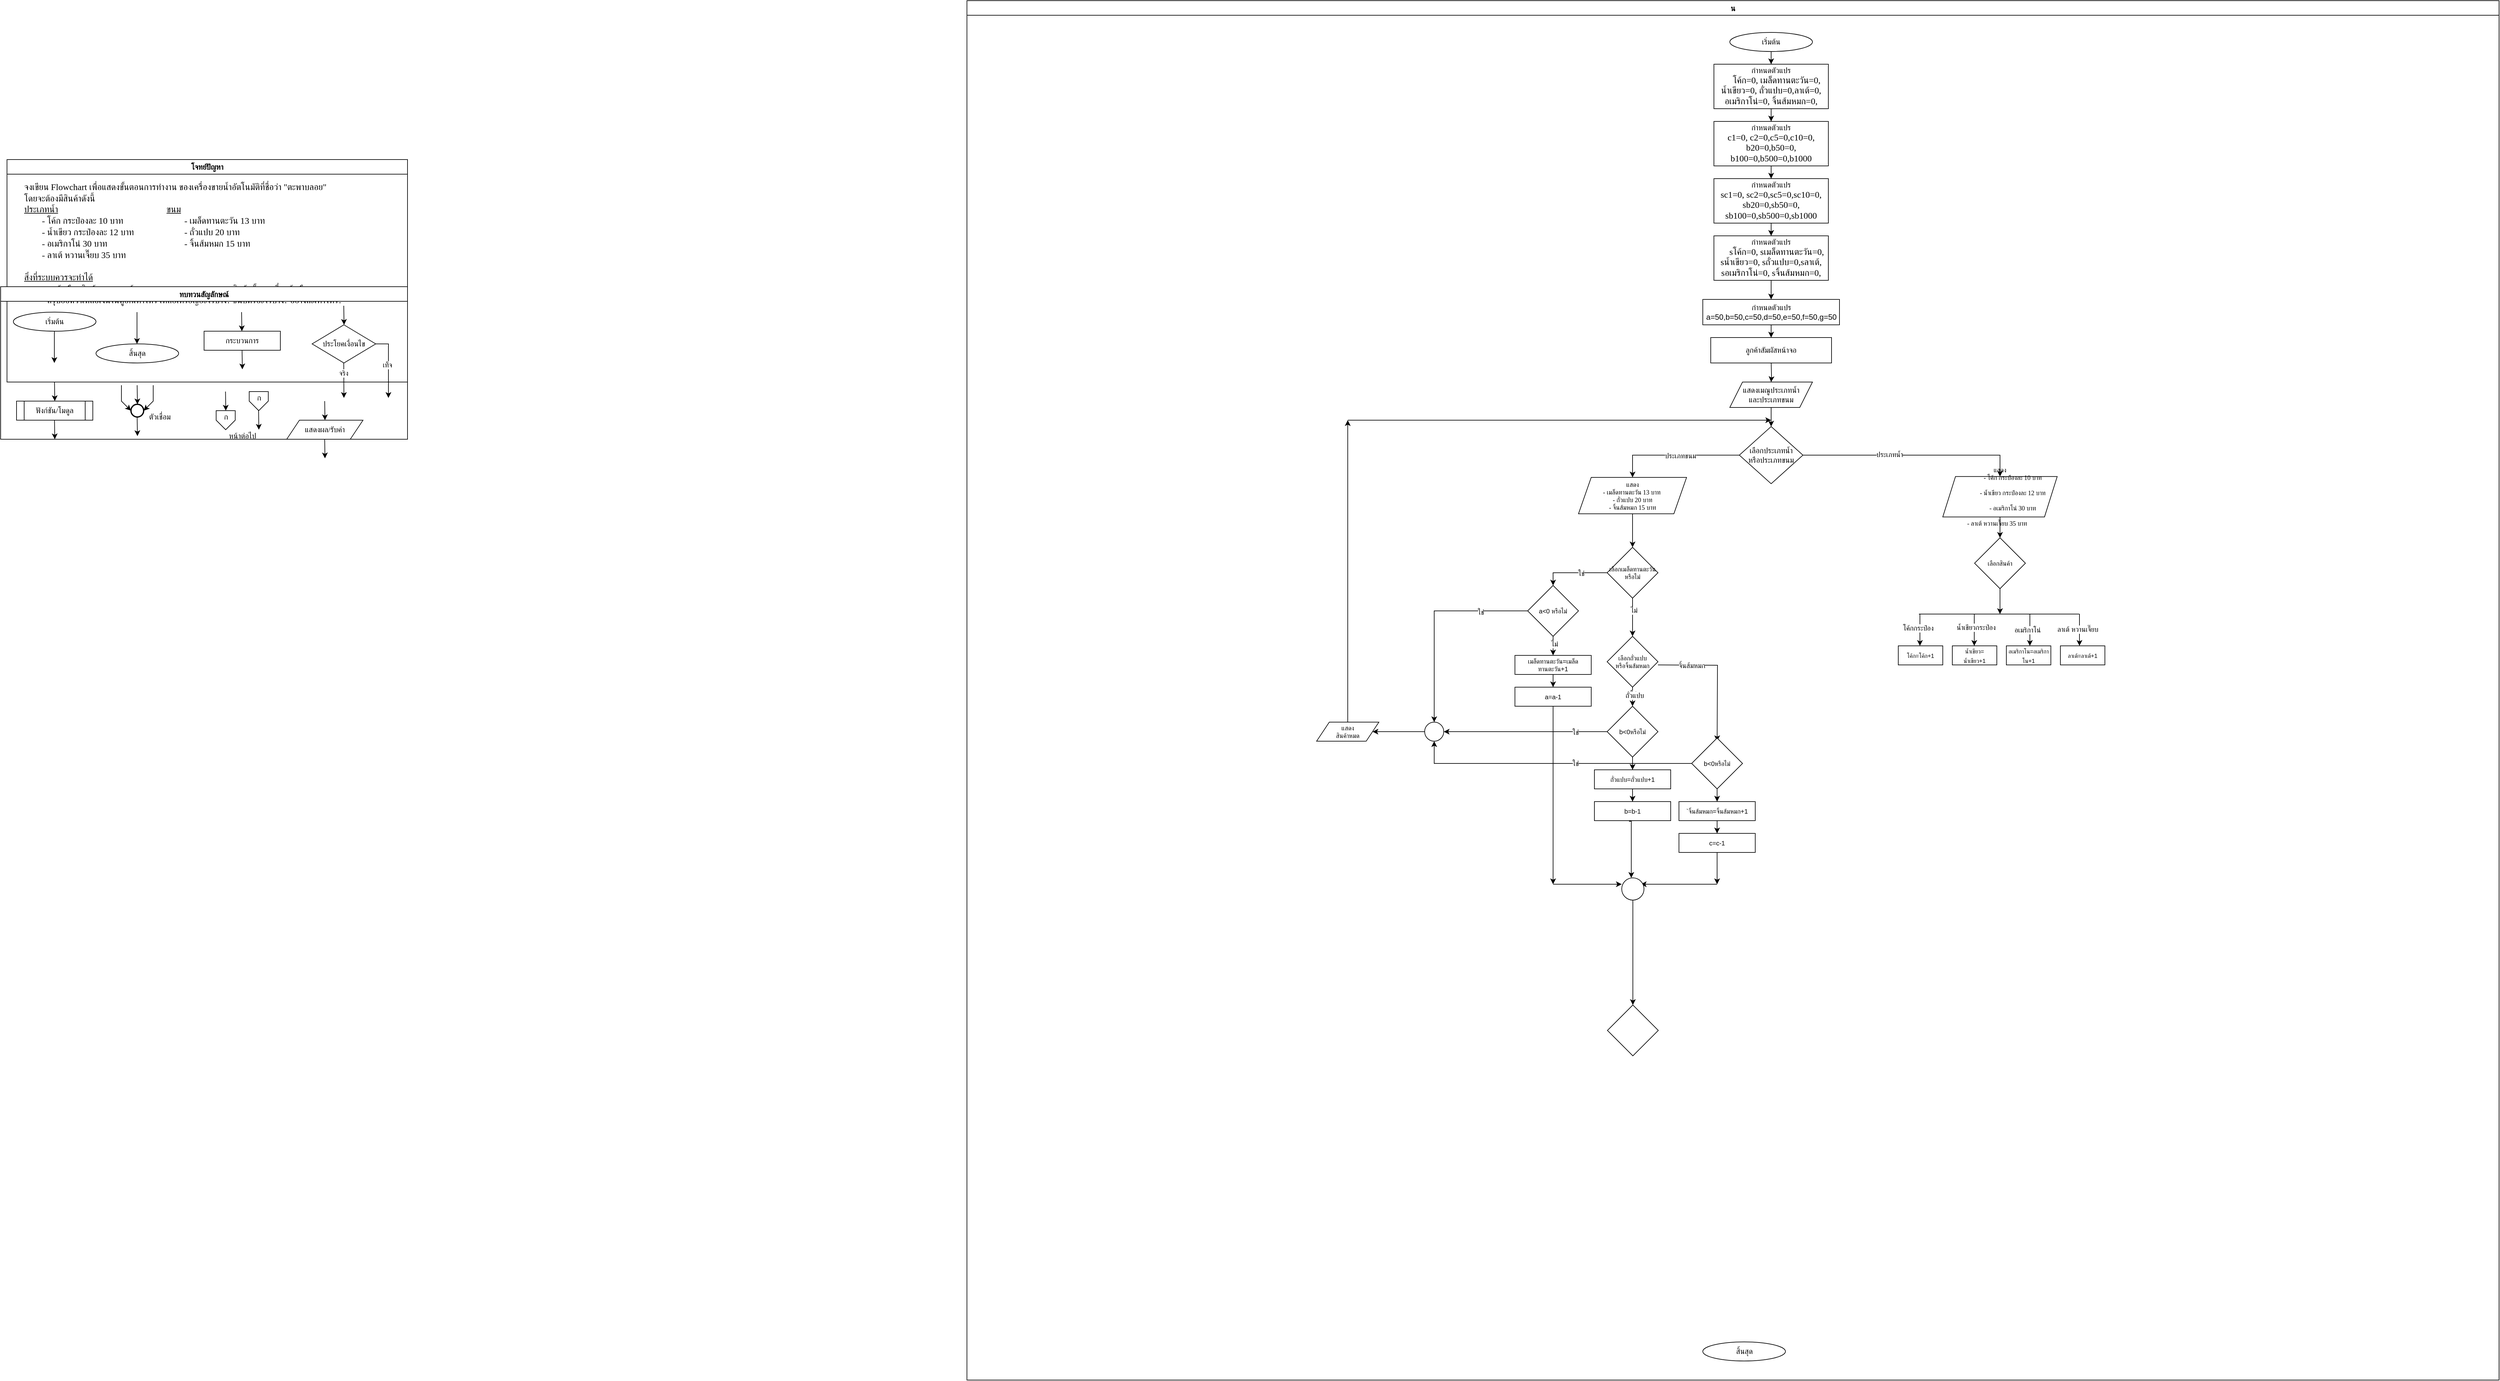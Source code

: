 <mxfile version="28.0.6">
  <diagram name="Page-1" id="Xa4HiU06uu2VXl8qRVdY">
    <mxGraphModel dx="4853" dy="1957" grid="1" gridSize="10" guides="1" tooltips="1" connect="1" arrows="1" fold="1" page="1" pageScale="1" pageWidth="850" pageHeight="1100" math="0" shadow="0">
      <root>
        <mxCell id="0" />
        <mxCell id="1" parent="0" />
        <mxCell id="of-Or63fq2WvLNfduHY4-37" value="&lt;font data-font-src=&quot;https://fonts.googleapis.com/css?family=Sarabun&quot; face=&quot;Sarabun&quot;&gt;โจทย์ปัญหา&lt;/font&gt;" style="swimlane;whiteSpace=wrap;html=1;" vertex="1" parent="1">
          <mxGeometry x="-2550" y="10" width="630" height="350" as="geometry" />
        </mxCell>
        <mxCell id="of-Or63fq2WvLNfduHY4-38" value="&lt;font data-font-src=&quot;https://fonts.googleapis.com/css?family=Sarabun&quot; face=&quot;Sarabun&quot; style=&quot;font-size: 14px;&quot;&gt;จงเขียน Flowchart เพื่อแสดงขั้นตอนการทำงาน ของเครื่องขายน้ำอัตโนมัติที่ชื่อว่า &quot;ตะพาบลอย&quot;&lt;br&gt;โดยจะต้องมีสินค้าดังนี้&lt;br&gt;&lt;u&gt;ประเภทน้ำ&lt;span style=&quot;white-space: pre;&quot;&gt;&#x9;&lt;/span&gt;&lt;span style=&quot;white-space: pre;&quot;&gt;&#x9;&lt;/span&gt;&lt;span style=&quot;white-space: pre;&quot;&gt;&#x9;&lt;/span&gt;&lt;span style=&quot;white-space: pre;&quot;&gt;&#x9;&lt;/span&gt;&lt;span style=&quot;white-space: pre;&quot;&gt;&#x9;&lt;/span&gt;&lt;span style=&quot;white-space: pre;&quot;&gt;&#x9;&lt;span style=&quot;white-space: pre;&quot;&gt;&#x9;&lt;/span&gt;ข&lt;/span&gt;นม&lt;/u&gt;&lt;br&gt;&lt;span style=&quot;white-space: pre;&quot;&gt;&#x9;&lt;/span&gt;- โค้ก กระป๋องละ 10 บาท&lt;span style=&quot;white-space: pre;&quot;&gt;&#x9;&lt;/span&gt;&lt;span style=&quot;white-space: pre;&quot;&gt;&#x9;&lt;/span&gt;&lt;span style=&quot;white-space: pre;&quot;&gt;&#x9;&lt;/span&gt;&lt;span style=&quot;white-space: pre;&quot;&gt;&#x9;&lt;/span&gt;- เมล็ดทานตะวัน 13 บาท&lt;br&gt;&lt;span style=&quot;white-space: pre;&quot;&gt;&#x9;&lt;/span&gt;- น้ำเขียว กระป๋องละ 12 บาท&lt;span style=&quot;white-space: pre;&quot;&gt;&#x9;&lt;/span&gt;&lt;span style=&quot;white-space: pre;&quot;&gt;&#x9;&lt;/span&gt;&lt;span style=&quot;white-space: pre;&quot;&gt;&#x9;&lt;/span&gt;- ถั่วแปบ 20 บาท&lt;br&gt;&lt;span style=&quot;white-space: pre;&quot;&gt;&#x9;&lt;/span&gt;- อเมริกาโน่ 30 บาท&lt;span style=&quot;white-space: pre;&quot;&gt;&#x9;&lt;/span&gt;&lt;span style=&quot;white-space: pre;&quot;&gt;&#x9;&lt;/span&gt;&lt;span style=&quot;white-space: pre;&quot;&gt;&#x9;&lt;/span&gt;&lt;span style=&quot;white-space: pre;&quot;&gt;&#x9;&lt;/span&gt;&lt;span style=&quot;white-space: pre;&quot;&gt;&#x9;&lt;/span&gt;- จิ้นส้มหมก 15 บาท&lt;br&gt;&lt;span style=&quot;white-space: pre;&quot;&gt;&#x9;&lt;/span&gt;- ลาเต้ หวานเจี๊ยบ 35 บาท&lt;span style=&quot;white-space: pre;&quot;&gt;&#x9;&lt;/span&gt;&lt;br&gt;&lt;br&gt;&lt;u&gt;สิ่งที่ระบบควรจะทำได้&lt;/u&gt;&lt;br&gt;&lt;span style=&quot;white-space: pre;&quot;&gt;&#x9;&lt;/span&gt;- ลูกค้าเลือกสินค้า, ระบบจะต้องรวมยอดขาย และรวมรายการสินค้าทั้งหมดที่ลูกค้าเลือก&lt;br&gt;&lt;span style=&quot;white-space: pre;&quot;&gt;&#x9;&lt;/span&gt;- สรุปยอดว่าเหลือเงินในตู้อีกเท่าไหร่ เหลือเหรียญอะไรบ้าง? ธนบัตรอะไรบ้าง? อย่างละเท่าไหร่?&lt;br&gt;&lt;br&gt;&lt;br&gt;&lt;/font&gt;" style="text;html=1;align=left;verticalAlign=middle;resizable=0;points=[];autosize=1;strokeColor=none;fillColor=none;fontSize=14;" vertex="1" parent="of-Or63fq2WvLNfduHY4-37">
          <mxGeometry x="25" y="30" width="580" height="240" as="geometry" />
        </mxCell>
        <mxCell id="of-Or63fq2WvLNfduHY4-1" value="ทบทวนสัญลักษณ์" style="swimlane;fontFamily=Sarabun;fontSource=https%3A%2F%2Ffonts.googleapis.com%2Fcss%3Ffamily%3DSarabun;" vertex="1" parent="of-Or63fq2WvLNfduHY4-37">
          <mxGeometry x="-10" y="200" width="640" height="240" as="geometry" />
        </mxCell>
        <mxCell id="of-Or63fq2WvLNfduHY4-2" value="&lt;font data-font-src=&quot;https://fonts.googleapis.com/css?family=Sarabun&quot; face=&quot;Sarabun&quot;&gt;เริ่มต้น&lt;/font&gt;" style="ellipse;whiteSpace=wrap;html=1;" vertex="1" parent="of-Or63fq2WvLNfduHY4-1">
          <mxGeometry x="20" y="40" width="130" height="30" as="geometry" />
        </mxCell>
        <mxCell id="of-Or63fq2WvLNfduHY4-3" value="" style="endArrow=classic;html=1;rounded=0;" edge="1" parent="of-Or63fq2WvLNfduHY4-1">
          <mxGeometry width="50" height="50" relative="1" as="geometry">
            <mxPoint x="84.5" y="70" as="sourcePoint" />
            <mxPoint x="84.5" y="120" as="targetPoint" />
          </mxGeometry>
        </mxCell>
        <mxCell id="of-Or63fq2WvLNfduHY4-4" value="&lt;font face=&quot;Sarabun&quot;&gt;สิ้นสุด&lt;/font&gt;" style="ellipse;whiteSpace=wrap;html=1;" vertex="1" parent="of-Or63fq2WvLNfduHY4-1">
          <mxGeometry x="150" y="90" width="130" height="30" as="geometry" />
        </mxCell>
        <mxCell id="of-Or63fq2WvLNfduHY4-5" value="" style="endArrow=classic;html=1;rounded=0;" edge="1" parent="of-Or63fq2WvLNfduHY4-1">
          <mxGeometry width="50" height="50" relative="1" as="geometry">
            <mxPoint x="214.5" y="40" as="sourcePoint" />
            <mxPoint x="214.5" y="90" as="targetPoint" />
          </mxGeometry>
        </mxCell>
        <mxCell id="of-Or63fq2WvLNfduHY4-6" value="กระบวนการ" style="rounded=0;whiteSpace=wrap;html=1;fontFamily=Sarabun;fontSource=https%3A%2F%2Ffonts.googleapis.com%2Fcss%3Ffamily%3DSarabun;" vertex="1" parent="of-Or63fq2WvLNfduHY4-1">
          <mxGeometry x="320" y="70" width="120" height="30" as="geometry" />
        </mxCell>
        <mxCell id="of-Or63fq2WvLNfduHY4-7" value="" style="endArrow=classic;html=1;rounded=0;" edge="1" parent="of-Or63fq2WvLNfduHY4-1">
          <mxGeometry width="50" height="50" relative="1" as="geometry">
            <mxPoint x="379" y="40" as="sourcePoint" />
            <mxPoint x="379.5" y="70" as="targetPoint" />
          </mxGeometry>
        </mxCell>
        <mxCell id="of-Or63fq2WvLNfduHY4-8" value="" style="endArrow=classic;html=1;rounded=0;" edge="1" parent="of-Or63fq2WvLNfduHY4-1">
          <mxGeometry width="50" height="50" relative="1" as="geometry">
            <mxPoint x="379.75" y="100" as="sourcePoint" />
            <mxPoint x="380.25" y="130" as="targetPoint" />
          </mxGeometry>
        </mxCell>
        <mxCell id="of-Or63fq2WvLNfduHY4-9" value="ประโยคเงื่อนไข" style="rhombus;whiteSpace=wrap;html=1;fontFamily=Sarabun;fontSource=https%3A%2F%2Ffonts.googleapis.com%2Fcss%3Ffamily%3DSarabun;" vertex="1" parent="of-Or63fq2WvLNfduHY4-1">
          <mxGeometry x="490" y="60" width="100" height="60" as="geometry" />
        </mxCell>
        <mxCell id="of-Or63fq2WvLNfduHY4-10" value="" style="endArrow=classic;html=1;rounded=0;" edge="1" parent="of-Or63fq2WvLNfduHY4-1">
          <mxGeometry width="50" height="50" relative="1" as="geometry">
            <mxPoint x="539.71" y="30" as="sourcePoint" />
            <mxPoint x="540.21" y="60" as="targetPoint" />
          </mxGeometry>
        </mxCell>
        <mxCell id="of-Or63fq2WvLNfduHY4-11" value="" style="endArrow=classic;html=1;rounded=0;" edge="1" parent="of-Or63fq2WvLNfduHY4-1">
          <mxGeometry width="50" height="50" relative="1" as="geometry">
            <mxPoint x="539.71" y="120" as="sourcePoint" />
            <mxPoint x="540" y="175" as="targetPoint" />
          </mxGeometry>
        </mxCell>
        <mxCell id="of-Or63fq2WvLNfduHY4-12" value="จริง" style="edgeLabel;html=1;align=center;verticalAlign=middle;resizable=0;points=[];fontFamily=Sarabun;fontSource=https%3A%2F%2Ffonts.googleapis.com%2Fcss%3Ffamily%3DSarabun;" vertex="1" connectable="0" parent="of-Or63fq2WvLNfduHY4-11">
          <mxGeometry x="-0.414" y="-1" relative="1" as="geometry">
            <mxPoint as="offset" />
          </mxGeometry>
        </mxCell>
        <mxCell id="of-Or63fq2WvLNfduHY4-13" value="" style="endArrow=classic;html=1;rounded=0;exitX=1;exitY=0.5;exitDx=0;exitDy=0;" edge="1" parent="of-Or63fq2WvLNfduHY4-1" source="of-Or63fq2WvLNfduHY4-9">
          <mxGeometry width="50" height="50" relative="1" as="geometry">
            <mxPoint x="620" y="95" as="sourcePoint" />
            <mxPoint x="610" y="175" as="targetPoint" />
            <Array as="points">
              <mxPoint x="610" y="90" />
            </Array>
          </mxGeometry>
        </mxCell>
        <mxCell id="of-Or63fq2WvLNfduHY4-14" value="&lt;font data-font-src=&quot;https://fonts.googleapis.com/css?family=Sarabun&quot; face=&quot;Sarabun&quot;&gt;เท็จ&lt;/font&gt;" style="edgeLabel;html=1;align=center;verticalAlign=middle;resizable=0;points=[];" vertex="1" connectable="0" parent="of-Or63fq2WvLNfduHY4-13">
          <mxGeometry x="-0.002" y="-2" relative="1" as="geometry">
            <mxPoint as="offset" />
          </mxGeometry>
        </mxCell>
        <mxCell id="of-Or63fq2WvLNfduHY4-15" value="&lt;font data-font-src=&quot;https://fonts.googleapis.com/css?family=Sarabun&quot; face=&quot;Sarabun&quot;&gt;ฟังก์ชัน/โมดูล&lt;/font&gt;" style="shape=process;whiteSpace=wrap;html=1;backgroundOutline=1;" vertex="1" parent="of-Or63fq2WvLNfduHY4-1">
          <mxGeometry x="25" y="180" width="120" height="30" as="geometry" />
        </mxCell>
        <mxCell id="of-Or63fq2WvLNfduHY4-16" value="" style="endArrow=classic;html=1;rounded=0;" edge="1" parent="of-Or63fq2WvLNfduHY4-1">
          <mxGeometry width="50" height="50" relative="1" as="geometry">
            <mxPoint x="84.71" y="150" as="sourcePoint" />
            <mxPoint x="85.21" y="180" as="targetPoint" />
          </mxGeometry>
        </mxCell>
        <mxCell id="of-Or63fq2WvLNfduHY4-17" value="" style="endArrow=classic;html=1;rounded=0;" edge="1" parent="of-Or63fq2WvLNfduHY4-1">
          <mxGeometry width="50" height="50" relative="1" as="geometry">
            <mxPoint x="84.71" y="210" as="sourcePoint" />
            <mxPoint x="85.21" y="240" as="targetPoint" />
          </mxGeometry>
        </mxCell>
        <mxCell id="of-Or63fq2WvLNfduHY4-18" value="" style="strokeWidth=2;html=1;shape=mxgraph.flowchart.start_2;whiteSpace=wrap;" vertex="1" parent="of-Or63fq2WvLNfduHY4-1">
          <mxGeometry x="205" y="185" width="20" height="20" as="geometry" />
        </mxCell>
        <mxCell id="of-Or63fq2WvLNfduHY4-19" value="" style="endArrow=classic;html=1;rounded=0;" edge="1" parent="of-Or63fq2WvLNfduHY4-1">
          <mxGeometry width="50" height="50" relative="1" as="geometry">
            <mxPoint x="214.71" y="155" as="sourcePoint" />
            <mxPoint x="215.21" y="185" as="targetPoint" />
          </mxGeometry>
        </mxCell>
        <mxCell id="of-Or63fq2WvLNfduHY4-20" value="" style="endArrow=classic;html=1;rounded=0;entryX=0;entryY=0.5;entryDx=0;entryDy=0;entryPerimeter=0;" edge="1" parent="of-Or63fq2WvLNfduHY4-1" target="of-Or63fq2WvLNfduHY4-18">
          <mxGeometry width="50" height="50" relative="1" as="geometry">
            <mxPoint x="190.0" y="155" as="sourcePoint" />
            <mxPoint x="190.5" y="185" as="targetPoint" />
            <Array as="points">
              <mxPoint x="190" y="180" />
            </Array>
          </mxGeometry>
        </mxCell>
        <mxCell id="of-Or63fq2WvLNfduHY4-21" value="" style="endArrow=classic;html=1;rounded=0;entryX=1;entryY=0.5;entryDx=0;entryDy=0;entryPerimeter=0;" edge="1" parent="of-Or63fq2WvLNfduHY4-1" target="of-Or63fq2WvLNfduHY4-18">
          <mxGeometry width="50" height="50" relative="1" as="geometry">
            <mxPoint x="240.0" y="155" as="sourcePoint" />
            <mxPoint x="240.5" y="185" as="targetPoint" />
            <Array as="points">
              <mxPoint x="240" y="180" />
            </Array>
          </mxGeometry>
        </mxCell>
        <mxCell id="of-Or63fq2WvLNfduHY4-22" value="" style="endArrow=classic;html=1;rounded=0;" edge="1" parent="of-Or63fq2WvLNfduHY4-1">
          <mxGeometry width="50" height="50" relative="1" as="geometry">
            <mxPoint x="214.71" y="205" as="sourcePoint" />
            <mxPoint x="215.21" y="235" as="targetPoint" />
          </mxGeometry>
        </mxCell>
        <mxCell id="of-Or63fq2WvLNfduHY4-23" value="&lt;font data-font-src=&quot;https://fonts.googleapis.com/css?family=Sarabun&quot; face=&quot;Sarabun&quot;&gt;ตัวเชื่อม&lt;/font&gt;" style="text;html=1;align=center;verticalAlign=middle;resizable=0;points=[];autosize=1;strokeColor=none;fillColor=none;" vertex="1" parent="of-Or63fq2WvLNfduHY4-1">
          <mxGeometry x="220" y="190" width="60" height="30" as="geometry" />
        </mxCell>
        <mxCell id="of-Or63fq2WvLNfduHY4-24" value="" style="endArrow=classic;html=1;rounded=0;" edge="1" parent="of-Or63fq2WvLNfduHY4-1">
          <mxGeometry width="50" height="50" relative="1" as="geometry">
            <mxPoint x="353.71" y="165" as="sourcePoint" />
            <mxPoint x="354.21" y="195" as="targetPoint" />
          </mxGeometry>
        </mxCell>
        <mxCell id="of-Or63fq2WvLNfduHY4-25" value="" style="verticalLabelPosition=bottom;verticalAlign=top;html=1;shape=offPageConnector;rounded=0;size=0.5;" vertex="1" parent="of-Or63fq2WvLNfduHY4-1">
          <mxGeometry x="339" y="195" width="30" height="30" as="geometry" />
        </mxCell>
        <mxCell id="of-Or63fq2WvLNfduHY4-26" value="" style="endArrow=classic;html=1;rounded=0;" edge="1" parent="of-Or63fq2WvLNfduHY4-1">
          <mxGeometry width="50" height="50" relative="1" as="geometry">
            <mxPoint x="405.71" y="195" as="sourcePoint" />
            <mxPoint x="406.21" y="225" as="targetPoint" />
          </mxGeometry>
        </mxCell>
        <mxCell id="of-Or63fq2WvLNfduHY4-27" value="" style="verticalLabelPosition=bottom;verticalAlign=top;html=1;shape=offPageConnector;rounded=0;size=0.5;" vertex="1" parent="of-Or63fq2WvLNfduHY4-1">
          <mxGeometry x="391" y="165" width="30" height="30" as="geometry" />
        </mxCell>
        <mxCell id="of-Or63fq2WvLNfduHY4-28" value="หน้าต่อไป" style="text;html=1;align=center;verticalAlign=middle;resizable=0;points=[];autosize=1;strokeColor=none;fillColor=none;fontFamily=Sarabun;fontSource=https%3A%2F%2Ffonts.googleapis.com%2Fcss%3Ffamily%3DSarabun;" vertex="1" parent="of-Or63fq2WvLNfduHY4-1">
          <mxGeometry x="345" y="220" width="70" height="30" as="geometry" />
        </mxCell>
        <mxCell id="of-Or63fq2WvLNfduHY4-29" value="ก" style="text;html=1;align=center;verticalAlign=middle;resizable=0;points=[];autosize=1;strokeColor=none;fillColor=none;fontFamily=Sarabun;fontSource=https%3A%2F%2Ffonts.googleapis.com%2Fcss%3Ffamily%3DSarabun;" vertex="1" parent="of-Or63fq2WvLNfduHY4-1">
          <mxGeometry x="339" y="190" width="30" height="30" as="geometry" />
        </mxCell>
        <mxCell id="of-Or63fq2WvLNfduHY4-30" value="ก" style="text;html=1;align=center;verticalAlign=middle;resizable=0;points=[];autosize=1;strokeColor=none;fillColor=none;fontFamily=Sarabun;fontSource=https%3A%2F%2Ffonts.googleapis.com%2Fcss%3Ffamily%3DSarabun;" vertex="1" parent="of-Or63fq2WvLNfduHY4-1">
          <mxGeometry x="391" y="160" width="30" height="30" as="geometry" />
        </mxCell>
        <mxCell id="of-Or63fq2WvLNfduHY4-31" value="แสดงผล/รับค่า" style="shape=parallelogram;perimeter=parallelogramPerimeter;whiteSpace=wrap;html=1;fixedSize=1;fontFamily=Sarabun;fontSource=https%3A%2F%2Ffonts.googleapis.com%2Fcss%3Ffamily%3DSarabun;" vertex="1" parent="of-Or63fq2WvLNfduHY4-1">
          <mxGeometry x="450" y="210" width="120" height="30" as="geometry" />
        </mxCell>
        <mxCell id="of-Or63fq2WvLNfduHY4-32" value="" style="endArrow=classic;html=1;rounded=0;" edge="1" parent="of-Or63fq2WvLNfduHY4-1">
          <mxGeometry width="50" height="50" relative="1" as="geometry">
            <mxPoint x="509.71" y="180" as="sourcePoint" />
            <mxPoint x="510.21" y="210" as="targetPoint" />
          </mxGeometry>
        </mxCell>
        <mxCell id="of-Or63fq2WvLNfduHY4-33" value="" style="endArrow=classic;html=1;rounded=0;" edge="1" parent="of-Or63fq2WvLNfduHY4-1">
          <mxGeometry width="50" height="50" relative="1" as="geometry">
            <mxPoint x="509.71" y="240" as="sourcePoint" />
            <mxPoint x="510.21" y="270" as="targetPoint" />
          </mxGeometry>
        </mxCell>
        <mxCell id="of-Or63fq2WvLNfduHY4-34" value="น" style="swimlane;fontFamily=Sarabun;fontSource=https%3A%2F%2Ffonts.googleapis.com%2Fcss%3Ffamily%3DSarabun;" vertex="1" parent="1">
          <mxGeometry x="-1040" y="-240" width="2410" height="2170" as="geometry" />
        </mxCell>
        <mxCell id="of-Or63fq2WvLNfduHY4-40" value="" style="edgeStyle=orthogonalEdgeStyle;rounded=0;orthogonalLoop=1;jettySize=auto;html=1;" edge="1" parent="of-Or63fq2WvLNfduHY4-34" source="of-Or63fq2WvLNfduHY4-35" target="of-Or63fq2WvLNfduHY4-39">
          <mxGeometry relative="1" as="geometry" />
        </mxCell>
        <mxCell id="of-Or63fq2WvLNfduHY4-35" value="&lt;font data-font-src=&quot;https://fonts.googleapis.com/css?family=Sarabun&quot; face=&quot;Sarabun&quot;&gt;เริ่มต้น&lt;/font&gt;" style="ellipse;whiteSpace=wrap;html=1;fontStyle=0" vertex="1" parent="of-Or63fq2WvLNfduHY4-34">
          <mxGeometry x="1200" y="50" width="130" height="30" as="geometry" />
        </mxCell>
        <mxCell id="of-Or63fq2WvLNfduHY4-36" value="&lt;font face=&quot;Sarabun&quot;&gt;สิ้นสุด&lt;/font&gt;" style="ellipse;whiteSpace=wrap;html=1;" vertex="1" parent="of-Or63fq2WvLNfduHY4-34">
          <mxGeometry x="1157.5" y="2110" width="130" height="30" as="geometry" />
        </mxCell>
        <mxCell id="of-Or63fq2WvLNfduHY4-43" value="" style="edgeStyle=orthogonalEdgeStyle;rounded=0;orthogonalLoop=1;jettySize=auto;html=1;" edge="1" parent="of-Or63fq2WvLNfduHY4-34" source="of-Or63fq2WvLNfduHY4-39" target="of-Or63fq2WvLNfduHY4-42">
          <mxGeometry relative="1" as="geometry" />
        </mxCell>
        <mxCell id="of-Or63fq2WvLNfduHY4-39" value="กำหนดตัวแปร&lt;div&gt;&lt;span style=&quot;font-family: Sarabun; font-size: 14px; text-align: left; text-wrap-mode: nowrap;&quot;&gt;&amp;nbsp; &amp;nbsp; &amp;nbsp;โค้ก=0,&amp;nbsp;&lt;/span&gt;&lt;span style=&quot;font-family: Sarabun; font-size: 14px; text-align: left; text-wrap-mode: nowrap;&quot;&gt;เมล็ดทานตะวัน=0,&lt;/span&gt;&lt;br style=&quot;font-family: Sarabun; font-size: 14px; text-align: left; text-wrap-mode: nowrap;&quot;&gt;&lt;span style=&quot;font-family: Sarabun; font-size: 14px; text-align: left; text-wrap-mode: nowrap;&quot;&gt;น้ำเขียว=0,&amp;nbsp;&lt;/span&gt;&lt;span style=&quot;font-family: Sarabun; font-size: 14px; text-align: left; text-wrap-mode: nowrap;&quot;&gt;ถั่วแปบ=0,&lt;/span&gt;&lt;span style=&quot;font-family: Sarabun; font-size: 14px; text-align: left; text-wrap-mode: nowrap;&quot;&gt;ลาเต้=0,&lt;/span&gt;&lt;br style=&quot;font-family: Sarabun; font-size: 14px; text-align: left; text-wrap-mode: nowrap;&quot;&gt;&lt;span style=&quot;font-family: Sarabun; font-size: 14px; text-align: left; text-wrap-mode: nowrap;&quot;&gt;อเมริกาโน่=0,&amp;nbsp;&lt;/span&gt;&lt;span style=&quot;font-family: Sarabun; font-size: 14px; text-align: left; text-wrap-mode: nowrap;&quot;&gt;จิ้นส้มหมก=&lt;/span&gt;&lt;span style=&quot;font-family: Sarabun; font-size: 14px; text-align: left; text-wrap-mode: nowrap; background-color: transparent; color: light-dark(rgb(0, 0, 0), rgb(255, 255, 255));&quot;&gt;0,&lt;/span&gt;&lt;/div&gt;" style="whiteSpace=wrap;html=1;fontStyle=0" vertex="1" parent="of-Or63fq2WvLNfduHY4-34">
          <mxGeometry x="1175" y="100" width="180" height="70" as="geometry" />
        </mxCell>
        <mxCell id="of-Or63fq2WvLNfduHY4-46" value="" style="edgeStyle=orthogonalEdgeStyle;rounded=0;orthogonalLoop=1;jettySize=auto;html=1;" edge="1" parent="of-Or63fq2WvLNfduHY4-34" source="of-Or63fq2WvLNfduHY4-42" target="of-Or63fq2WvLNfduHY4-45">
          <mxGeometry relative="1" as="geometry" />
        </mxCell>
        <mxCell id="of-Or63fq2WvLNfduHY4-42" value="กำหนดตัวแปร&lt;div&gt;&lt;span style=&quot;background-color: transparent; color: light-dark(rgb(0, 0, 0), rgb(255, 255, 255)); text-wrap-mode: nowrap; font-family: Sarabun; font-size: 14px; text-align: left;&quot;&gt;c1=0, c2&lt;/span&gt;&lt;span style=&quot;background-color: transparent; color: light-dark(rgb(0, 0, 0), rgb(255, 255, 255)); text-wrap-mode: nowrap; font-family: Sarabun; font-size: 14px; text-align: left;&quot;&gt;=0,&lt;/span&gt;&lt;span style=&quot;background-color: transparent; color: light-dark(rgb(0, 0, 0), rgb(255, 255, 255)); text-wrap-mode: nowrap; font-family: Sarabun; font-size: 14px; text-align: left;&quot;&gt;c5=0,c10&lt;/span&gt;&lt;span style=&quot;background-color: transparent; color: light-dark(rgb(0, 0, 0), rgb(255, 255, 255)); text-wrap-mode: nowrap; font-family: Sarabun; font-size: 14px; text-align: left;&quot;&gt;=0,&lt;/span&gt;&lt;/div&gt;&lt;div&gt;&lt;span style=&quot;background-color: transparent; color: light-dark(rgb(0, 0, 0), rgb(255, 255, 255)); text-wrap-mode: nowrap; font-family: Sarabun; font-size: 14px; text-align: left;&quot;&gt;b20=0,&lt;/span&gt;&lt;span style=&quot;background-color: transparent; color: light-dark(rgb(0, 0, 0), rgb(255, 255, 255)); text-wrap-mode: nowrap; font-family: Sarabun; font-size: 14px; text-align: left;&quot;&gt;b50&lt;/span&gt;&lt;span style=&quot;background-color: transparent; color: light-dark(rgb(0, 0, 0), rgb(255, 255, 255)); text-wrap-mode: nowrap; font-family: Sarabun; font-size: 14px; text-align: left;&quot;&gt;=0,&lt;/span&gt;&lt;/div&gt;&lt;div&gt;&lt;span style=&quot;background-color: transparent; color: light-dark(rgb(0, 0, 0), rgb(255, 255, 255)); text-wrap-mode: nowrap; font-family: Sarabun; font-size: 14px; text-align: left;&quot;&gt;b100=0,b500=0,b1000&lt;/span&gt;&lt;/div&gt;" style="whiteSpace=wrap;html=1;fontStyle=0" vertex="1" parent="of-Or63fq2WvLNfduHY4-34">
          <mxGeometry x="1175" y="190" width="180" height="70" as="geometry" />
        </mxCell>
        <mxCell id="of-Or63fq2WvLNfduHY4-48" value="" style="edgeStyle=orthogonalEdgeStyle;rounded=0;orthogonalLoop=1;jettySize=auto;html=1;" edge="1" parent="of-Or63fq2WvLNfduHY4-34" source="of-Or63fq2WvLNfduHY4-45" target="of-Or63fq2WvLNfduHY4-47">
          <mxGeometry relative="1" as="geometry" />
        </mxCell>
        <mxCell id="of-Or63fq2WvLNfduHY4-45" value="กำหนดตัวแปร&lt;div&gt;&lt;span style=&quot;background-color: transparent; color: light-dark(rgb(0, 0, 0), rgb(255, 255, 255)); text-wrap-mode: nowrap; font-family: Sarabun; font-size: 14px; text-align: left;&quot;&gt;sc1=0, sc2&lt;/span&gt;&lt;span style=&quot;background-color: transparent; color: light-dark(rgb(0, 0, 0), rgb(255, 255, 255)); text-wrap-mode: nowrap; font-family: Sarabun; font-size: 14px; text-align: left;&quot;&gt;=0,s&lt;/span&gt;&lt;span style=&quot;background-color: transparent; color: light-dark(rgb(0, 0, 0), rgb(255, 255, 255)); text-wrap-mode: nowrap; font-family: Sarabun; font-size: 14px; text-align: left;&quot;&gt;c5=0,&lt;/span&gt;&lt;span style=&quot;background-color: transparent; color: light-dark(rgb(0, 0, 0), rgb(255, 255, 255)); text-wrap-mode: nowrap; font-family: Sarabun; font-size: 14px; text-align: left;&quot;&gt;sc10&lt;/span&gt;&lt;span style=&quot;background-color: transparent; color: light-dark(rgb(0, 0, 0), rgb(255, 255, 255)); text-wrap-mode: nowrap; font-family: Sarabun; font-size: 14px; text-align: left;&quot;&gt;=0,&lt;/span&gt;&lt;/div&gt;&lt;div&gt;&lt;span style=&quot;background-color: transparent; color: light-dark(rgb(0, 0, 0), rgb(255, 255, 255)); text-wrap-mode: nowrap; font-family: Sarabun; font-size: 14px; text-align: left;&quot;&gt;sb20=0,s&lt;/span&gt;&lt;span style=&quot;background-color: transparent; color: light-dark(rgb(0, 0, 0), rgb(255, 255, 255)); text-wrap-mode: nowrap; font-family: Sarabun; font-size: 14px; text-align: left;&quot;&gt;b50&lt;/span&gt;&lt;span style=&quot;background-color: transparent; color: light-dark(rgb(0, 0, 0), rgb(255, 255, 255)); text-wrap-mode: nowrap; font-family: Sarabun; font-size: 14px; text-align: left;&quot;&gt;=0,&lt;/span&gt;&lt;/div&gt;&lt;div&gt;&lt;span style=&quot;background-color: transparent; color: light-dark(rgb(0, 0, 0), rgb(255, 255, 255)); text-wrap-mode: nowrap; font-family: Sarabun; font-size: 14px; text-align: left;&quot;&gt;sb100=0,sb500=0,sb1000&lt;/span&gt;&lt;/div&gt;" style="whiteSpace=wrap;html=1;fontStyle=0" vertex="1" parent="of-Or63fq2WvLNfduHY4-34">
          <mxGeometry x="1175" y="280" width="180" height="70" as="geometry" />
        </mxCell>
        <mxCell id="of-Or63fq2WvLNfduHY4-104" value="" style="edgeStyle=orthogonalEdgeStyle;rounded=0;orthogonalLoop=1;jettySize=auto;html=1;" edge="1" parent="of-Or63fq2WvLNfduHY4-34" source="of-Or63fq2WvLNfduHY4-47" target="of-Or63fq2WvLNfduHY4-103">
          <mxGeometry relative="1" as="geometry" />
        </mxCell>
        <mxCell id="of-Or63fq2WvLNfduHY4-47" value="กำหนดตัวแปร&lt;div&gt;&lt;span style=&quot;font-family: Sarabun; font-size: 14px; text-align: left; text-wrap-mode: nowrap;&quot;&gt;&amp;nbsp; &amp;nbsp; &amp;nbsp;sโค้ก=0, s&lt;/span&gt;&lt;span style=&quot;font-family: Sarabun; font-size: 14px; text-align: left; text-wrap-mode: nowrap;&quot;&gt;เมล็ดทานตะวัน=0,&lt;/span&gt;&lt;br style=&quot;font-family: Sarabun; font-size: 14px; text-align: left; text-wrap-mode: nowrap;&quot;&gt;&lt;span style=&quot;font-family: Sarabun; font-size: 14px; text-align: left; text-wrap-mode: nowrap;&quot;&gt;sน้ำเขียว=0, s&lt;/span&gt;&lt;span style=&quot;font-family: Sarabun; font-size: 14px; text-align: left; text-wrap-mode: nowrap;&quot;&gt;ถั่วแปบ=0,sลาเต้,&lt;/span&gt;&lt;br style=&quot;font-family: Sarabun; font-size: 14px; text-align: left; text-wrap-mode: nowrap;&quot;&gt;&lt;span style=&quot;font-family: Sarabun; font-size: 14px; text-align: left; text-wrap-mode: nowrap;&quot;&gt;sอเมริกาโน่=0, s&lt;/span&gt;&lt;span style=&quot;font-family: Sarabun; font-size: 14px; text-align: left; text-wrap-mode: nowrap;&quot;&gt;จิ้นส้มหมก=0,&lt;/span&gt;&lt;/div&gt;" style="whiteSpace=wrap;html=1;fontStyle=0" vertex="1" parent="of-Or63fq2WvLNfduHY4-34">
          <mxGeometry x="1175" y="370" width="180" height="70" as="geometry" />
        </mxCell>
        <mxCell id="of-Or63fq2WvLNfduHY4-53" value="" style="edgeStyle=orthogonalEdgeStyle;rounded=0;orthogonalLoop=1;jettySize=auto;html=1;" edge="1" parent="of-Or63fq2WvLNfduHY4-34" target="of-Or63fq2WvLNfduHY4-52">
          <mxGeometry relative="1" as="geometry">
            <mxPoint x="1265.067" y="570" as="sourcePoint" />
          </mxGeometry>
        </mxCell>
        <mxCell id="of-Or63fq2WvLNfduHY4-50" value="&lt;span&gt;ลูกค้าสัมผัสหน้าจอ&lt;/span&gt;" style="whiteSpace=wrap;html=1;fontStyle=0" vertex="1" parent="of-Or63fq2WvLNfduHY4-34">
          <mxGeometry x="1170" y="530" width="190" height="40" as="geometry" />
        </mxCell>
        <mxCell id="of-Or63fq2WvLNfduHY4-55" value="" style="edgeStyle=orthogonalEdgeStyle;rounded=0;orthogonalLoop=1;jettySize=auto;html=1;" edge="1" parent="of-Or63fq2WvLNfduHY4-34" source="of-Or63fq2WvLNfduHY4-52" target="of-Or63fq2WvLNfduHY4-54">
          <mxGeometry relative="1" as="geometry" />
        </mxCell>
        <mxCell id="of-Or63fq2WvLNfduHY4-52" value="&lt;div&gt;&lt;br&gt;&lt;/div&gt;&lt;div&gt;&lt;span style=&quot;background-color: transparent; color: light-dark(rgb(0, 0, 0), rgb(255, 255, 255));&quot;&gt;แสดงเมณูประเภทน้ำ&lt;/span&gt;&lt;/div&gt;&lt;div&gt;และประเภทขนม&lt;br&gt;&lt;div&gt;&lt;br&gt;&lt;/div&gt;&lt;/div&gt;" style="shape=parallelogram;perimeter=parallelogramPerimeter;whiteSpace=wrap;html=1;fixedSize=1;" vertex="1" parent="of-Or63fq2WvLNfduHY4-34">
          <mxGeometry x="1200" y="600" width="130" height="40" as="geometry" />
        </mxCell>
        <mxCell id="of-Or63fq2WvLNfduHY4-61" value="" style="edgeStyle=orthogonalEdgeStyle;rounded=0;orthogonalLoop=1;jettySize=auto;html=1;entryX=0.5;entryY=0;entryDx=0;entryDy=0;" edge="1" parent="of-Or63fq2WvLNfduHY4-34" source="of-Or63fq2WvLNfduHY4-54" target="of-Or63fq2WvLNfduHY4-60">
          <mxGeometry relative="1" as="geometry" />
        </mxCell>
        <mxCell id="of-Or63fq2WvLNfduHY4-64" value="ประเภทขนม" style="edgeLabel;html=1;align=center;verticalAlign=middle;resizable=0;points=[];" vertex="1" connectable="0" parent="of-Or63fq2WvLNfduHY4-61">
          <mxGeometry x="-0.085" y="1" relative="1" as="geometry">
            <mxPoint as="offset" />
          </mxGeometry>
        </mxCell>
        <mxCell id="of-Or63fq2WvLNfduHY4-63" value="" style="edgeStyle=orthogonalEdgeStyle;rounded=0;orthogonalLoop=1;jettySize=auto;html=1;entryX=0.5;entryY=0;entryDx=0;entryDy=0;exitX=1;exitY=0.5;exitDx=0;exitDy=0;" edge="1" parent="of-Or63fq2WvLNfduHY4-34" source="of-Or63fq2WvLNfduHY4-54" target="of-Or63fq2WvLNfduHY4-62">
          <mxGeometry relative="1" as="geometry">
            <mxPoint x="1460" y="720" as="sourcePoint" />
            <mxPoint x="1655" y="720" as="targetPoint" />
          </mxGeometry>
        </mxCell>
        <mxCell id="of-Or63fq2WvLNfduHY4-65" value="ประเภทน้ำ" style="edgeLabel;html=1;align=center;verticalAlign=middle;resizable=0;points=[];" vertex="1" connectable="0" parent="of-Or63fq2WvLNfduHY4-63">
          <mxGeometry x="-0.211" y="1" relative="1" as="geometry">
            <mxPoint as="offset" />
          </mxGeometry>
        </mxCell>
        <mxCell id="of-Or63fq2WvLNfduHY4-54" value="เลือกประเภทน้ำ&lt;div&gt;หรือประเภทขนม&lt;/div&gt;" style="rhombus;whiteSpace=wrap;html=1;" vertex="1" parent="of-Or63fq2WvLNfduHY4-34">
          <mxGeometry x="1215" y="670" width="100" height="90" as="geometry" />
        </mxCell>
        <mxCell id="of-Or63fq2WvLNfduHY4-67" value="" style="edgeStyle=orthogonalEdgeStyle;rounded=0;orthogonalLoop=1;jettySize=auto;html=1;" edge="1" parent="of-Or63fq2WvLNfduHY4-34" source="of-Or63fq2WvLNfduHY4-60" target="of-Or63fq2WvLNfduHY4-66">
          <mxGeometry relative="1" as="geometry" />
        </mxCell>
        <mxCell id="of-Or63fq2WvLNfduHY4-60" value="&lt;font&gt;แสดง&lt;/font&gt;&lt;div&gt;&lt;font&gt;&lt;span style=&quot;font-family: Sarabun; text-align: left; text-wrap-mode: nowrap;&quot;&gt;- เมล็ดทานตะวัน 13 บาท&amp;nbsp;&lt;/span&gt;&lt;br style=&quot;font-family: Sarabun; text-align: left; text-wrap-mode: nowrap;&quot;&gt;&lt;span style=&quot;font-family: Sarabun; text-align: left; text-wrap-mode: nowrap;&quot;&gt;- ถั่วแปบ 20 บาท&lt;/span&gt;&lt;br style=&quot;font-family: Sarabun; text-align: left; text-wrap-mode: nowrap;&quot;&gt;&lt;span style=&quot;font-family: Sarabun; text-align: left; text-wrap-mode: nowrap;&quot;&gt;- จิ้นส้มหมก 15 บาท&lt;/span&gt;&lt;/font&gt;&lt;/div&gt;" style="shape=parallelogram;perimeter=parallelogramPerimeter;whiteSpace=wrap;html=1;fixedSize=1;fontSize=10;" vertex="1" parent="of-Or63fq2WvLNfduHY4-34">
          <mxGeometry x="962" y="750.0" width="170" height="57.19" as="geometry" />
        </mxCell>
        <mxCell id="of-Or63fq2WvLNfduHY4-110" value="" style="edgeStyle=orthogonalEdgeStyle;rounded=0;orthogonalLoop=1;jettySize=auto;html=1;" edge="1" parent="of-Or63fq2WvLNfduHY4-34" source="of-Or63fq2WvLNfduHY4-62" target="of-Or63fq2WvLNfduHY4-68">
          <mxGeometry relative="1" as="geometry" />
        </mxCell>
        <mxCell id="of-Or63fq2WvLNfduHY4-62" value="&lt;font&gt;แสดง&lt;/font&gt;&lt;div&gt;&lt;span style=&quot;font-family: Sarabun; text-align: left; text-wrap-mode: nowrap;&quot;&gt;&amp;nbsp; &amp;nbsp; &amp;nbsp; &amp;nbsp; &amp;nbsp; &amp;nbsp; &amp;nbsp; &amp;nbsp; - โค้ก กระป๋องละ 10 บาท&lt;/span&gt;&lt;span style=&quot;font-family: Sarabun; text-align: left; white-space: pre;&quot;&gt;&#x9;&lt;/span&gt;&lt;span style=&quot;font-family: Sarabun; text-align: left; white-space: pre;&quot;&gt;&#x9;&lt;/span&gt;&lt;span style=&quot;font-family: Sarabun; text-align: left; white-space: pre;&quot;&gt;&#x9;&lt;/span&gt;&lt;span style=&quot;font-family: Sarabun; text-align: left; white-space: pre;&quot;&gt;&#x9;&lt;/span&gt;&lt;br style=&quot;font-family: Sarabun; text-align: left; text-wrap-mode: nowrap;&quot;&gt;&lt;span style=&quot;font-family: Sarabun; text-align: left; text-wrap-mode: nowrap;&quot;&gt;&amp;nbsp; &lt;span style=&quot;white-space: pre;&quot;&gt;&#x9;&lt;/span&gt;&lt;span style=&quot;white-space: pre;&quot;&gt;&#x9;&lt;/span&gt;- น้ำเขียว กระป๋องละ 12 บาท&lt;/span&gt;&lt;span style=&quot;font-family: Sarabun; text-align: left; white-space: pre;&quot;&gt;&#x9;&lt;/span&gt;&lt;span style=&quot;font-family: Sarabun; text-align: left; white-space: pre;&quot;&gt;&#x9;&lt;/span&gt;&lt;span style=&quot;font-family: Sarabun; text-align: left; white-space: pre;&quot;&gt;&#x9;&lt;/span&gt;&lt;br style=&quot;font-family: Sarabun; text-align: left; text-wrap-mode: nowrap;&quot;&gt;&lt;span style=&quot;font-family: Sarabun; text-align: left; text-wrap-mode: nowrap;&quot;&gt;&lt;span style=&quot;white-space: pre;&quot;&gt;&#x9;&lt;/span&gt;&lt;span style=&quot;white-space: pre;&quot;&gt;&#x9;&lt;/span&gt;- อเมริกาโน่ 30 บาท&lt;/span&gt;&lt;span style=&quot;font-family: Sarabun; text-align: left; white-space: pre;&quot;&gt;&#x9;&lt;/span&gt;&lt;span style=&quot;font-family: Sarabun; text-align: left; white-space: pre;&quot;&gt;&#x9;&lt;/span&gt;&lt;span style=&quot;font-family: Sarabun; text-align: left; white-space: pre;&quot;&gt;&#x9;&lt;/span&gt;&lt;span style=&quot;font-family: Sarabun; text-align: left; white-space: pre;&quot;&gt;&#x9;&lt;/span&gt;&lt;span style=&quot;font-family: Sarabun; text-align: left; white-space: pre;&quot;&gt;&#x9;&lt;/span&gt;&lt;/div&gt;&lt;div style=&quot;text-align: center;&quot;&gt;&lt;span style=&quot;background-color: transparent; color: light-dark(rgb(0, 0, 0), rgb(255, 255, 255)); text-align: left;&quot;&gt;&amp;nbsp; &amp;nbsp;&lt;/span&gt;&lt;span style=&quot;background-color: transparent; color: light-dark(rgb(0, 0, 0), rgb(255, 255, 255)); text-wrap-mode: nowrap; font-family: Sarabun; text-align: left;&quot;&gt;- ลาเต้ หวานเจี๊ยบ 35 บาท&lt;/span&gt;&lt;span style=&quot;background-color: transparent; color: light-dark(rgb(0, 0, 0), rgb(255, 255, 255)); font-family: Sarabun; text-align: left; white-space: pre;&quot;&gt;&#x9;&lt;/span&gt;&lt;/div&gt;" style="shape=parallelogram;perimeter=parallelogramPerimeter;whiteSpace=wrap;html=1;fixedSize=1;fontSize=10;" vertex="1" parent="of-Or63fq2WvLNfduHY4-34">
          <mxGeometry x="1535" y="748.6" width="180" height="63.59" as="geometry" />
        </mxCell>
        <mxCell id="of-Or63fq2WvLNfduHY4-115" value="" style="edgeStyle=orthogonalEdgeStyle;rounded=0;orthogonalLoop=1;jettySize=auto;html=1;entryX=0.5;entryY=0;entryDx=0;entryDy=0;" edge="1" parent="of-Or63fq2WvLNfduHY4-34" source="of-Or63fq2WvLNfduHY4-66" target="of-Or63fq2WvLNfduHY4-114">
          <mxGeometry relative="1" as="geometry" />
        </mxCell>
        <mxCell id="of-Or63fq2WvLNfduHY4-116" value="ใช่" style="edgeLabel;html=1;align=center;verticalAlign=middle;resizable=0;points=[];" vertex="1" connectable="0" parent="of-Or63fq2WvLNfduHY4-115">
          <mxGeometry x="-0.209" y="1" relative="1" as="geometry">
            <mxPoint as="offset" />
          </mxGeometry>
        </mxCell>
        <mxCell id="of-Or63fq2WvLNfduHY4-118" value="" style="edgeStyle=orthogonalEdgeStyle;rounded=0;orthogonalLoop=1;jettySize=auto;html=1;" edge="1" parent="of-Or63fq2WvLNfduHY4-34" source="of-Or63fq2WvLNfduHY4-66" target="of-Or63fq2WvLNfduHY4-117">
          <mxGeometry relative="1" as="geometry" />
        </mxCell>
        <mxCell id="of-Or63fq2WvLNfduHY4-119" value="ไม่" style="edgeLabel;html=1;align=center;verticalAlign=middle;resizable=0;points=[];" vertex="1" connectable="0" parent="of-Or63fq2WvLNfduHY4-118">
          <mxGeometry x="-0.387" y="2" relative="1" as="geometry">
            <mxPoint as="offset" />
          </mxGeometry>
        </mxCell>
        <mxCell id="of-Or63fq2WvLNfduHY4-66" value="เลือกเมล็ดทานตะวัน&lt;div&gt;หรือไม่&lt;/div&gt;" style="rhombus;whiteSpace=wrap;html=1;fontSize=10;" vertex="1" parent="of-Or63fq2WvLNfduHY4-34">
          <mxGeometry x="1007" y="860.005" width="80" height="80" as="geometry" />
        </mxCell>
        <mxCell id="of-Or63fq2WvLNfduHY4-108" value="" style="edgeStyle=orthogonalEdgeStyle;rounded=0;orthogonalLoop=1;jettySize=auto;html=1;" edge="1" parent="of-Or63fq2WvLNfduHY4-34" source="of-Or63fq2WvLNfduHY4-68">
          <mxGeometry relative="1" as="geometry">
            <mxPoint x="1625" y="965" as="targetPoint" />
          </mxGeometry>
        </mxCell>
        <mxCell id="of-Or63fq2WvLNfduHY4-68" value="เลือกสินค้า" style="rhombus;whiteSpace=wrap;html=1;fontSize=10;" vertex="1" parent="of-Or63fq2WvLNfduHY4-34">
          <mxGeometry x="1585" y="845.005" width="80" height="80" as="geometry" />
        </mxCell>
        <mxCell id="of-Or63fq2WvLNfduHY4-84" value="" style="edgeStyle=orthogonalEdgeStyle;rounded=0;orthogonalLoop=1;jettySize=auto;html=1;endArrow=none;endFill=0;" edge="1" parent="of-Or63fq2WvLNfduHY4-34">
          <mxGeometry relative="1" as="geometry">
            <mxPoint x="1497.5" y="965" as="sourcePoint" />
            <mxPoint x="1750" y="965" as="targetPoint" />
          </mxGeometry>
        </mxCell>
        <mxCell id="of-Or63fq2WvLNfduHY4-85" value="" style="edgeStyle=orthogonalEdgeStyle;rounded=0;orthogonalLoop=1;jettySize=auto;html=1;" edge="1" parent="of-Or63fq2WvLNfduHY4-34">
          <mxGeometry relative="1" as="geometry">
            <mxPoint x="1499.05" y="965" as="sourcePoint" />
            <mxPoint x="1499.05" y="1015.005" as="targetPoint" />
          </mxGeometry>
        </mxCell>
        <mxCell id="of-Or63fq2WvLNfduHY4-97" value="โค้กกระป๋อง" style="edgeLabel;html=1;align=center;verticalAlign=middle;resizable=0;points=[];" vertex="1" connectable="0" parent="of-Or63fq2WvLNfduHY4-85">
          <mxGeometry x="-0.141" y="-3" relative="1" as="geometry">
            <mxPoint as="offset" />
          </mxGeometry>
        </mxCell>
        <mxCell id="of-Or63fq2WvLNfduHY4-86" value="" style="edgeStyle=orthogonalEdgeStyle;rounded=0;orthogonalLoop=1;jettySize=auto;html=1;" edge="1" parent="of-Or63fq2WvLNfduHY4-34">
          <mxGeometry relative="1" as="geometry">
            <mxPoint x="1584.52" y="965" as="sourcePoint" />
            <mxPoint x="1584.52" y="1015.005" as="targetPoint" />
          </mxGeometry>
        </mxCell>
        <mxCell id="of-Or63fq2WvLNfduHY4-98" value="น้ำเขียวกระป๋อง" style="edgeLabel;html=1;align=center;verticalAlign=middle;resizable=0;points=[];" vertex="1" connectable="0" parent="of-Or63fq2WvLNfduHY4-86">
          <mxGeometry x="-0.176" y="2" relative="1" as="geometry">
            <mxPoint as="offset" />
          </mxGeometry>
        </mxCell>
        <mxCell id="of-Or63fq2WvLNfduHY4-87" value="" style="edgeStyle=orthogonalEdgeStyle;rounded=0;orthogonalLoop=1;jettySize=auto;html=1;" edge="1" parent="of-Or63fq2WvLNfduHY4-34">
          <mxGeometry relative="1" as="geometry">
            <mxPoint x="1672" y="965" as="sourcePoint" />
            <mxPoint x="1672" y="1015.005" as="targetPoint" />
          </mxGeometry>
        </mxCell>
        <mxCell id="of-Or63fq2WvLNfduHY4-99" value="อเมริกาโน่" style="edgeLabel;html=1;align=center;verticalAlign=middle;resizable=0;points=[];" vertex="1" connectable="0" parent="of-Or63fq2WvLNfduHY4-87">
          <mxGeometry x="0.004" y="-4" relative="1" as="geometry">
            <mxPoint as="offset" />
          </mxGeometry>
        </mxCell>
        <mxCell id="of-Or63fq2WvLNfduHY4-88" value="&lt;font style=&quot;font-size: 9px;&quot;&gt;โค้ก=โค้ก+1&lt;/font&gt;" style="rounded=0;whiteSpace=wrap;html=1;" vertex="1" parent="of-Or63fq2WvLNfduHY4-34">
          <mxGeometry x="1465" y="1015" width="70" height="30" as="geometry" />
        </mxCell>
        <mxCell id="of-Or63fq2WvLNfduHY4-89" value="&lt;font style=&quot;font-size: 9px;&quot;&gt;น้ำเขียว=&lt;/font&gt;&lt;div&gt;&lt;font style=&quot;font-size: 9px;&quot;&gt;น้ำเขียว+1&lt;/font&gt;&lt;/div&gt;" style="rounded=0;whiteSpace=wrap;html=1;" vertex="1" parent="of-Or63fq2WvLNfduHY4-34">
          <mxGeometry x="1550" y="1015" width="70" height="30" as="geometry" />
        </mxCell>
        <mxCell id="of-Or63fq2WvLNfduHY4-90" value="&lt;font style=&quot;font-size: 9px;&quot;&gt;อเมริกาโน=อเมริกาโน+1&lt;/font&gt;" style="rounded=0;whiteSpace=wrap;html=1;" vertex="1" parent="of-Or63fq2WvLNfduHY4-34">
          <mxGeometry x="1635" y="1015" width="70" height="30" as="geometry" />
        </mxCell>
        <mxCell id="of-Or63fq2WvLNfduHY4-91" value="" style="edgeStyle=orthogonalEdgeStyle;rounded=0;orthogonalLoop=1;jettySize=auto;html=1;" edge="1" parent="of-Or63fq2WvLNfduHY4-34">
          <mxGeometry relative="1" as="geometry">
            <mxPoint x="1750" y="964.99" as="sourcePoint" />
            <mxPoint x="1750" y="1014.995" as="targetPoint" />
          </mxGeometry>
        </mxCell>
        <mxCell id="of-Or63fq2WvLNfduHY4-100" value="ลาเต้ หวานเจี๊ยบ" style="edgeLabel;html=1;align=center;verticalAlign=middle;resizable=0;points=[];" vertex="1" connectable="0" parent="of-Or63fq2WvLNfduHY4-91">
          <mxGeometry x="-0.051" y="-3" relative="1" as="geometry">
            <mxPoint as="offset" />
          </mxGeometry>
        </mxCell>
        <mxCell id="of-Or63fq2WvLNfduHY4-92" value="&lt;font style=&quot;font-size: 9px;&quot;&gt;ลาเต้=ลาเต้+1&lt;/font&gt;" style="rounded=0;whiteSpace=wrap;html=1;" vertex="1" parent="of-Or63fq2WvLNfduHY4-34">
          <mxGeometry x="1720" y="1015" width="70" height="30" as="geometry" />
        </mxCell>
        <mxCell id="of-Or63fq2WvLNfduHY4-105" value="" style="edgeStyle=orthogonalEdgeStyle;rounded=0;orthogonalLoop=1;jettySize=auto;html=1;" edge="1" parent="of-Or63fq2WvLNfduHY4-34" source="of-Or63fq2WvLNfduHY4-103">
          <mxGeometry relative="1" as="geometry">
            <mxPoint x="1265" y="530" as="targetPoint" />
          </mxGeometry>
        </mxCell>
        <mxCell id="of-Or63fq2WvLNfduHY4-103" value="&lt;div&gt;&lt;br&gt;&lt;/div&gt;กำหนดตัวแปร&lt;div&gt;a=50,b=50,c=50,d=50,e=50,f=50,g=50&lt;/div&gt;&lt;div&gt;&lt;br&gt;&lt;/div&gt;" style="rounded=0;whiteSpace=wrap;html=1;" vertex="1" parent="of-Or63fq2WvLNfduHY4-34">
          <mxGeometry x="1157.5" y="470" width="215" height="40" as="geometry" />
        </mxCell>
        <mxCell id="of-Or63fq2WvLNfduHY4-121" value="" style="edgeStyle=orthogonalEdgeStyle;rounded=0;orthogonalLoop=1;jettySize=auto;html=1;" edge="1" parent="of-Or63fq2WvLNfduHY4-34" source="of-Or63fq2WvLNfduHY4-114" target="of-Or63fq2WvLNfduHY4-120">
          <mxGeometry relative="1" as="geometry" />
        </mxCell>
        <mxCell id="of-Or63fq2WvLNfduHY4-125" value="ไม่" style="edgeLabel;html=1;align=center;verticalAlign=middle;resizable=0;points=[];" vertex="1" connectable="0" parent="of-Or63fq2WvLNfduHY4-121">
          <mxGeometry x="0.12" y="-2" relative="1" as="geometry">
            <mxPoint as="offset" />
          </mxGeometry>
        </mxCell>
        <mxCell id="of-Or63fq2WvLNfduHY4-191" value="" style="edgeStyle=orthogonalEdgeStyle;rounded=0;orthogonalLoop=1;jettySize=auto;html=1;entryX=0.5;entryY=0;entryDx=0;entryDy=0;" edge="1" parent="of-Or63fq2WvLNfduHY4-34" source="of-Or63fq2WvLNfduHY4-114" target="of-Or63fq2WvLNfduHY4-193">
          <mxGeometry relative="1" as="geometry">
            <mxPoint x="730" y="1140" as="targetPoint" />
          </mxGeometry>
        </mxCell>
        <mxCell id="of-Or63fq2WvLNfduHY4-192" value="ใช่" style="edgeLabel;html=1;align=center;verticalAlign=middle;resizable=0;points=[];" vertex="1" connectable="0" parent="of-Or63fq2WvLNfduHY4-191">
          <mxGeometry x="-0.13" y="2" relative="1" as="geometry">
            <mxPoint x="66" as="offset" />
          </mxGeometry>
        </mxCell>
        <mxCell id="of-Or63fq2WvLNfduHY4-114" value="a&amp;lt;0 หรือไม่" style="rhombus;whiteSpace=wrap;html=1;fontSize=10;" vertex="1" parent="of-Or63fq2WvLNfduHY4-34">
          <mxGeometry x="882" y="920.005" width="80" height="80" as="geometry" />
        </mxCell>
        <mxCell id="of-Or63fq2WvLNfduHY4-129" value="" style="edgeStyle=orthogonalEdgeStyle;rounded=0;orthogonalLoop=1;jettySize=auto;html=1;entryX=0.5;entryY=0;entryDx=0;entryDy=0;" edge="1" parent="of-Or63fq2WvLNfduHY4-34">
          <mxGeometry relative="1" as="geometry">
            <mxPoint x="1087.002" y="1045.003" as="sourcePoint" />
            <mxPoint x="1180.05" y="1164.95" as="targetPoint" />
          </mxGeometry>
        </mxCell>
        <mxCell id="of-Or63fq2WvLNfduHY4-182" value="จิ้นส้มหมก" style="edgeLabel;html=1;align=center;verticalAlign=middle;resizable=0;points=[];" vertex="1" connectable="0" parent="of-Or63fq2WvLNfduHY4-129">
          <mxGeometry x="-0.194" y="-2" relative="1" as="geometry">
            <mxPoint x="-33" y="-2" as="offset" />
          </mxGeometry>
        </mxCell>
        <mxCell id="of-Or63fq2WvLNfduHY4-132" value="" style="edgeStyle=orthogonalEdgeStyle;rounded=0;orthogonalLoop=1;jettySize=auto;html=1;" edge="1" parent="of-Or63fq2WvLNfduHY4-34" source="of-Or63fq2WvLNfduHY4-117" target="of-Or63fq2WvLNfduHY4-131">
          <mxGeometry relative="1" as="geometry" />
        </mxCell>
        <mxCell id="of-Or63fq2WvLNfduHY4-159" value="ใช่" style="edgeLabel;html=1;align=center;verticalAlign=middle;resizable=0;points=[];" vertex="1" connectable="0" parent="of-Or63fq2WvLNfduHY4-132">
          <mxGeometry x="0.171" y="-1" relative="1" as="geometry">
            <mxPoint as="offset" />
          </mxGeometry>
        </mxCell>
        <mxCell id="of-Or63fq2WvLNfduHY4-194" value="ถั่วแปบ" style="edgeLabel;html=1;align=center;verticalAlign=middle;resizable=0;points=[];" vertex="1" connectable="0" parent="of-Or63fq2WvLNfduHY4-132">
          <mxGeometry x="0.293" y="3" relative="1" as="geometry">
            <mxPoint as="offset" />
          </mxGeometry>
        </mxCell>
        <mxCell id="of-Or63fq2WvLNfduHY4-117" value="เลือกถั่วแปบ&lt;div&gt;หรือจิ้นส้มหมก&lt;/div&gt;" style="rhombus;whiteSpace=wrap;html=1;fontSize=10;" vertex="1" parent="of-Or63fq2WvLNfduHY4-34">
          <mxGeometry x="1007" y="1000.005" width="80" height="80" as="geometry" />
        </mxCell>
        <mxCell id="of-Or63fq2WvLNfduHY4-127" value="" style="edgeStyle=orthogonalEdgeStyle;rounded=0;orthogonalLoop=1;jettySize=auto;html=1;" edge="1" parent="of-Or63fq2WvLNfduHY4-34" source="of-Or63fq2WvLNfduHY4-120" target="of-Or63fq2WvLNfduHY4-126">
          <mxGeometry relative="1" as="geometry" />
        </mxCell>
        <mxCell id="of-Or63fq2WvLNfduHY4-120" value="เมล็ดทานตะวัน=เมล็ดทานตะวัน+1" style="whiteSpace=wrap;html=1;fontSize=10;" vertex="1" parent="of-Or63fq2WvLNfduHY4-34">
          <mxGeometry x="862" y="1030" width="120" height="30" as="geometry" />
        </mxCell>
        <mxCell id="of-Or63fq2WvLNfduHY4-198" value="" style="edgeStyle=orthogonalEdgeStyle;rounded=0;orthogonalLoop=1;jettySize=auto;html=1;" edge="1" parent="of-Or63fq2WvLNfduHY4-34" source="of-Or63fq2WvLNfduHY4-122">
          <mxGeometry relative="1" as="geometry">
            <mxPoint x="599" y="660" as="targetPoint" />
          </mxGeometry>
        </mxCell>
        <mxCell id="of-Or63fq2WvLNfduHY4-122" value="แสดง&lt;div&gt;สินค้าหมด&lt;/div&gt;" style="shape=parallelogram;perimeter=parallelogramPerimeter;whiteSpace=wrap;html=1;fixedSize=1;fontSize=10;" vertex="1" parent="of-Or63fq2WvLNfduHY4-34">
          <mxGeometry x="550" y="1135.01" width="98" height="30" as="geometry" />
        </mxCell>
        <mxCell id="of-Or63fq2WvLNfduHY4-174" value="" style="edgeStyle=orthogonalEdgeStyle;rounded=0;orthogonalLoop=1;jettySize=auto;html=1;" edge="1" parent="of-Or63fq2WvLNfduHY4-34" source="of-Or63fq2WvLNfduHY4-126">
          <mxGeometry relative="1" as="geometry">
            <mxPoint x="922.0" y="1390" as="targetPoint" />
          </mxGeometry>
        </mxCell>
        <mxCell id="of-Or63fq2WvLNfduHY4-126" value="a=a-1" style="whiteSpace=wrap;html=1;fontSize=10;" vertex="1" parent="of-Or63fq2WvLNfduHY4-34">
          <mxGeometry x="862" y="1080.01" width="120" height="30" as="geometry" />
        </mxCell>
        <mxCell id="of-Or63fq2WvLNfduHY4-137" value="" style="edgeStyle=orthogonalEdgeStyle;rounded=0;orthogonalLoop=1;jettySize=auto;html=1;entryX=0.5;entryY=0;entryDx=0;entryDy=0;" edge="1" parent="of-Or63fq2WvLNfduHY4-34" source="of-Or63fq2WvLNfduHY4-131" target="of-Or63fq2WvLNfduHY4-135">
          <mxGeometry relative="1" as="geometry" />
        </mxCell>
        <mxCell id="of-Or63fq2WvLNfduHY4-187" value="" style="edgeStyle=orthogonalEdgeStyle;rounded=0;orthogonalLoop=1;jettySize=auto;html=1;entryX=1;entryY=0.5;entryDx=0;entryDy=0;" edge="1" parent="of-Or63fq2WvLNfduHY4-34" source="of-Or63fq2WvLNfduHY4-131" target="of-Or63fq2WvLNfduHY4-193">
          <mxGeometry relative="1" as="geometry">
            <mxPoint x="750" y="1150" as="targetPoint" />
          </mxGeometry>
        </mxCell>
        <mxCell id="of-Or63fq2WvLNfduHY4-188" value="ใช่" style="edgeLabel;html=1;align=center;verticalAlign=middle;resizable=0;points=[];" vertex="1" connectable="0" parent="of-Or63fq2WvLNfduHY4-187">
          <mxGeometry x="-0.606" y="1" relative="1" as="geometry">
            <mxPoint as="offset" />
          </mxGeometry>
        </mxCell>
        <mxCell id="of-Or63fq2WvLNfduHY4-131" value="b&amp;lt;0หรือไม่" style="rhombus;whiteSpace=wrap;html=1;fontSize=10;" vertex="1" parent="of-Or63fq2WvLNfduHY4-34">
          <mxGeometry x="1007" y="1110.015" width="80" height="80" as="geometry" />
        </mxCell>
        <mxCell id="of-Or63fq2WvLNfduHY4-138" value="" style="edgeStyle=orthogonalEdgeStyle;rounded=0;orthogonalLoop=1;jettySize=auto;html=1;" edge="1" parent="of-Or63fq2WvLNfduHY4-34" source="of-Or63fq2WvLNfduHY4-135" target="of-Or63fq2WvLNfduHY4-136">
          <mxGeometry relative="1" as="geometry" />
        </mxCell>
        <mxCell id="of-Or63fq2WvLNfduHY4-135" value="ถั่วแปบ=ถั่วแปบ+1" style="whiteSpace=wrap;html=1;fontSize=10;" vertex="1" parent="of-Or63fq2WvLNfduHY4-34">
          <mxGeometry x="987" y="1210" width="120" height="30" as="geometry" />
        </mxCell>
        <mxCell id="of-Or63fq2WvLNfduHY4-177" value="" style="edgeStyle=orthogonalEdgeStyle;rounded=0;orthogonalLoop=1;jettySize=auto;html=1;" edge="1" parent="of-Or63fq2WvLNfduHY4-34">
          <mxGeometry relative="1" as="geometry">
            <mxPoint x="1042.043" y="1290" as="sourcePoint" />
            <mxPoint x="1045" y="1380" as="targetPoint" />
            <Array as="points">
              <mxPoint x="1042" y="1291" />
              <mxPoint x="1045" y="1291" />
            </Array>
          </mxGeometry>
        </mxCell>
        <mxCell id="of-Or63fq2WvLNfduHY4-136" value="b=b-1" style="whiteSpace=wrap;html=1;fontSize=10;" vertex="1" parent="of-Or63fq2WvLNfduHY4-34">
          <mxGeometry x="987" y="1260" width="120" height="30" as="geometry" />
        </mxCell>
        <mxCell id="of-Or63fq2WvLNfduHY4-156" value="" style="edgeStyle=orthogonalEdgeStyle;rounded=0;orthogonalLoop=1;jettySize=auto;html=1;" edge="1" parent="of-Or63fq2WvLNfduHY4-34" source="of-Or63fq2WvLNfduHY4-153" target="of-Or63fq2WvLNfduHY4-155">
          <mxGeometry relative="1" as="geometry" />
        </mxCell>
        <mxCell id="of-Or63fq2WvLNfduHY4-153" value="`จิ้นส้มหมก=จิ้นส้มหมก+1" style="whiteSpace=wrap;html=1;fontSize=10;" vertex="1" parent="of-Or63fq2WvLNfduHY4-34">
          <mxGeometry x="1120" y="1260" width="120" height="30" as="geometry" />
        </mxCell>
        <mxCell id="of-Or63fq2WvLNfduHY4-179" value="" style="edgeStyle=orthogonalEdgeStyle;rounded=0;orthogonalLoop=1;jettySize=auto;html=1;" edge="1" parent="of-Or63fq2WvLNfduHY4-34" source="of-Or63fq2WvLNfduHY4-155">
          <mxGeometry relative="1" as="geometry">
            <mxPoint x="1180" y="1390" as="targetPoint" />
          </mxGeometry>
        </mxCell>
        <mxCell id="of-Or63fq2WvLNfduHY4-155" value="c=c-1" style="whiteSpace=wrap;html=1;fontSize=10;" vertex="1" parent="of-Or63fq2WvLNfduHY4-34">
          <mxGeometry x="1120" y="1310" width="120" height="30" as="geometry" />
        </mxCell>
        <mxCell id="of-Or63fq2WvLNfduHY4-171" value="" style="edgeStyle=orthogonalEdgeStyle;rounded=0;orthogonalLoop=1;jettySize=auto;html=1;entryX=0.5;entryY=0;entryDx=0;entryDy=0;" edge="1" parent="of-Or63fq2WvLNfduHY4-34" source="of-Or63fq2WvLNfduHY4-167" target="of-Or63fq2WvLNfduHY4-153">
          <mxGeometry relative="1" as="geometry" />
        </mxCell>
        <mxCell id="of-Or63fq2WvLNfduHY4-167" value="b&amp;lt;0หรือไม่" style="rhombus;whiteSpace=wrap;html=1;fontSize=10;" vertex="1" parent="of-Or63fq2WvLNfduHY4-34">
          <mxGeometry x="1140" y="1160" width="80" height="80" as="geometry" />
        </mxCell>
        <mxCell id="of-Or63fq2WvLNfduHY4-176" value="" style="edgeStyle=orthogonalEdgeStyle;rounded=0;orthogonalLoop=1;jettySize=auto;html=1;" edge="1" parent="of-Or63fq2WvLNfduHY4-34">
          <mxGeometry relative="1" as="geometry">
            <mxPoint x="922.0" y="1390" as="sourcePoint" />
            <mxPoint x="1030" y="1390" as="targetPoint" />
          </mxGeometry>
        </mxCell>
        <mxCell id="of-Or63fq2WvLNfduHY4-181" value="" style="edgeStyle=orthogonalEdgeStyle;rounded=0;orthogonalLoop=1;jettySize=auto;html=1;" edge="1" parent="of-Or63fq2WvLNfduHY4-34">
          <mxGeometry relative="1" as="geometry">
            <mxPoint x="1180" y="1390" as="sourcePoint" />
            <mxPoint x="1060" y="1390" as="targetPoint" />
          </mxGeometry>
        </mxCell>
        <mxCell id="of-Or63fq2WvLNfduHY4-203" value="" style="edgeStyle=orthogonalEdgeStyle;rounded=0;orthogonalLoop=1;jettySize=auto;html=1;" edge="1" parent="of-Or63fq2WvLNfduHY4-34" source="of-Or63fq2WvLNfduHY4-184" target="of-Or63fq2WvLNfduHY4-204">
          <mxGeometry relative="1" as="geometry">
            <mxPoint x="1047" y="1590" as="targetPoint" />
          </mxGeometry>
        </mxCell>
        <mxCell id="of-Or63fq2WvLNfduHY4-184" value="" style="ellipse;whiteSpace=wrap;html=1;aspect=fixed;" vertex="1" parent="of-Or63fq2WvLNfduHY4-34">
          <mxGeometry x="1030" y="1380" width="35" height="35" as="geometry" />
        </mxCell>
        <mxCell id="of-Or63fq2WvLNfduHY4-196" value="" style="edgeStyle=orthogonalEdgeStyle;rounded=0;orthogonalLoop=1;jettySize=auto;html=1;" edge="1" parent="of-Or63fq2WvLNfduHY4-34" source="of-Or63fq2WvLNfduHY4-193" target="of-Or63fq2WvLNfduHY4-122">
          <mxGeometry relative="1" as="geometry" />
        </mxCell>
        <mxCell id="of-Or63fq2WvLNfduHY4-193" value="" style="ellipse;whiteSpace=wrap;html=1;aspect=fixed;" vertex="1" parent="of-Or63fq2WvLNfduHY4-34">
          <mxGeometry x="720" y="1135.01" width="30" height="30" as="geometry" />
        </mxCell>
        <mxCell id="of-Or63fq2WvLNfduHY4-185" value="" style="edgeStyle=orthogonalEdgeStyle;rounded=0;orthogonalLoop=1;jettySize=auto;html=1;entryX=0.5;entryY=1;entryDx=0;entryDy=0;" edge="1" parent="of-Or63fq2WvLNfduHY4-34" source="of-Or63fq2WvLNfduHY4-167" target="of-Or63fq2WvLNfduHY4-193">
          <mxGeometry relative="1" as="geometry">
            <mxPoint x="730" y="1200" as="targetPoint" />
            <Array as="points">
              <mxPoint x="735" y="1200" />
            </Array>
          </mxGeometry>
        </mxCell>
        <mxCell id="of-Or63fq2WvLNfduHY4-189" value="ใช่" style="edgeLabel;html=1;align=center;verticalAlign=middle;resizable=0;points=[];" vertex="1" connectable="0" parent="of-Or63fq2WvLNfduHY4-185">
          <mxGeometry x="-0.093" y="-2" relative="1" as="geometry">
            <mxPoint x="16" y="2" as="offset" />
          </mxGeometry>
        </mxCell>
        <mxCell id="of-Or63fq2WvLNfduHY4-200" value="" style="edgeStyle=orthogonalEdgeStyle;rounded=0;orthogonalLoop=1;jettySize=auto;html=1;" edge="1" parent="of-Or63fq2WvLNfduHY4-34">
          <mxGeometry relative="1" as="geometry">
            <mxPoint x="599" y="660" as="sourcePoint" />
            <mxPoint x="1265" y="660" as="targetPoint" />
          </mxGeometry>
        </mxCell>
        <mxCell id="of-Or63fq2WvLNfduHY4-204" value="" style="rhombus;whiteSpace=wrap;html=1;" vertex="1" parent="of-Or63fq2WvLNfduHY4-34">
          <mxGeometry x="1007.5" y="1580" width="80" height="80" as="geometry" />
        </mxCell>
      </root>
    </mxGraphModel>
  </diagram>
</mxfile>
